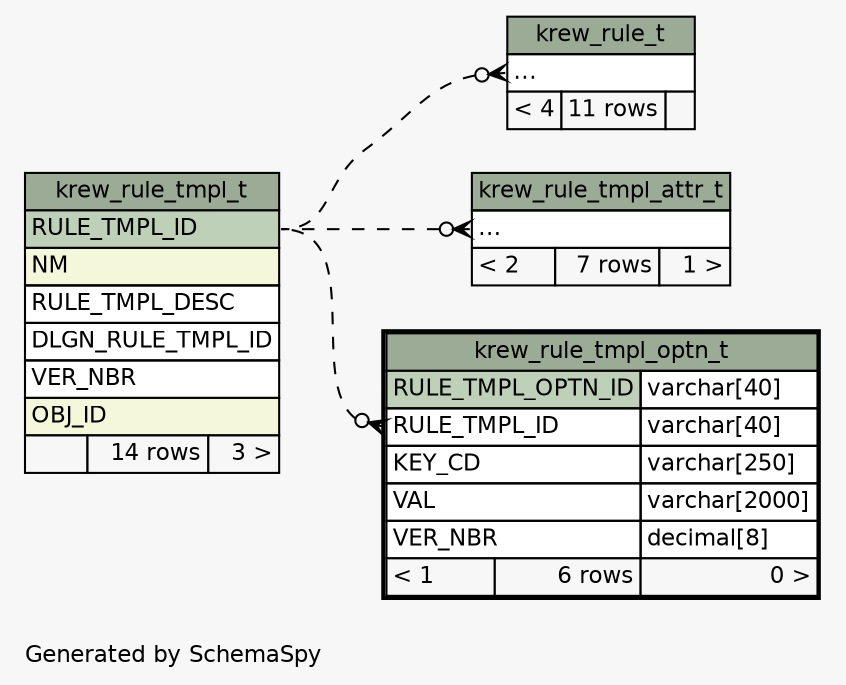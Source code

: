 // dot 2.28.0 on Mac OS X 10.7.2
// SchemaSpy rev 590
digraph "impliedTwoDegreesRelationshipsDiagram" {
  graph [
    rankdir="RL"
    bgcolor="#f7f7f7"
    label="\nGenerated by SchemaSpy"
    labeljust="l"
    nodesep="0.18"
    ranksep="0.46"
    fontname="Helvetica"
    fontsize="11"
  ];
  node [
    fontname="Helvetica"
    fontsize="11"
    shape="plaintext"
  ];
  edge [
    arrowsize="0.8"
  ];
  "krew_rule_t":"elipses":w -> "krew_rule_tmpl_t":"RULE_TMPL_ID":e [arrowhead=none dir=back arrowtail=crowodot style=dashed];
  "krew_rule_tmpl_attr_t":"elipses":w -> "krew_rule_tmpl_t":"RULE_TMPL_ID":e [arrowhead=none dir=back arrowtail=crowodot style=dashed];
  "krew_rule_tmpl_optn_t":"RULE_TMPL_ID":w -> "krew_rule_tmpl_t":"RULE_TMPL_ID":e [arrowhead=none dir=back arrowtail=crowodot style=dashed];
  "krew_rule_t" [
    label=<
    <TABLE BORDER="0" CELLBORDER="1" CELLSPACING="0" BGCOLOR="#ffffff">
      <TR><TD COLSPAN="3" BGCOLOR="#9bab96" ALIGN="CENTER">krew_rule_t</TD></TR>
      <TR><TD PORT="elipses" COLSPAN="3" ALIGN="LEFT">...</TD></TR>
      <TR><TD ALIGN="LEFT" BGCOLOR="#f7f7f7">&lt; 4</TD><TD ALIGN="RIGHT" BGCOLOR="#f7f7f7">11 rows</TD><TD ALIGN="RIGHT" BGCOLOR="#f7f7f7">  </TD></TR>
    </TABLE>>
    URL="krew_rule_t.html"
    tooltip="krew_rule_t"
  ];
  "krew_rule_tmpl_attr_t" [
    label=<
    <TABLE BORDER="0" CELLBORDER="1" CELLSPACING="0" BGCOLOR="#ffffff">
      <TR><TD COLSPAN="3" BGCOLOR="#9bab96" ALIGN="CENTER">krew_rule_tmpl_attr_t</TD></TR>
      <TR><TD PORT="elipses" COLSPAN="3" ALIGN="LEFT">...</TD></TR>
      <TR><TD ALIGN="LEFT" BGCOLOR="#f7f7f7">&lt; 2</TD><TD ALIGN="RIGHT" BGCOLOR="#f7f7f7">7 rows</TD><TD ALIGN="RIGHT" BGCOLOR="#f7f7f7">1 &gt;</TD></TR>
    </TABLE>>
    URL="krew_rule_tmpl_attr_t.html"
    tooltip="krew_rule_tmpl_attr_t"
  ];
  "krew_rule_tmpl_optn_t" [
    label=<
    <TABLE BORDER="2" CELLBORDER="1" CELLSPACING="0" BGCOLOR="#ffffff">
      <TR><TD COLSPAN="3" BGCOLOR="#9bab96" ALIGN="CENTER">krew_rule_tmpl_optn_t</TD></TR>
      <TR><TD PORT="RULE_TMPL_OPTN_ID" COLSPAN="2" BGCOLOR="#bed1b8" ALIGN="LEFT">RULE_TMPL_OPTN_ID</TD><TD PORT="RULE_TMPL_OPTN_ID.type" ALIGN="LEFT">varchar[40]</TD></TR>
      <TR><TD PORT="RULE_TMPL_ID" COLSPAN="2" ALIGN="LEFT">RULE_TMPL_ID</TD><TD PORT="RULE_TMPL_ID.type" ALIGN="LEFT">varchar[40]</TD></TR>
      <TR><TD PORT="KEY_CD" COLSPAN="2" ALIGN="LEFT">KEY_CD</TD><TD PORT="KEY_CD.type" ALIGN="LEFT">varchar[250]</TD></TR>
      <TR><TD PORT="VAL" COLSPAN="2" ALIGN="LEFT">VAL</TD><TD PORT="VAL.type" ALIGN="LEFT">varchar[2000]</TD></TR>
      <TR><TD PORT="VER_NBR" COLSPAN="2" ALIGN="LEFT">VER_NBR</TD><TD PORT="VER_NBR.type" ALIGN="LEFT">decimal[8]</TD></TR>
      <TR><TD ALIGN="LEFT" BGCOLOR="#f7f7f7">&lt; 1</TD><TD ALIGN="RIGHT" BGCOLOR="#f7f7f7">6 rows</TD><TD ALIGN="RIGHT" BGCOLOR="#f7f7f7">0 &gt;</TD></TR>
    </TABLE>>
    URL="krew_rule_tmpl_optn_t.html"
    tooltip="krew_rule_tmpl_optn_t"
  ];
  "krew_rule_tmpl_t" [
    label=<
    <TABLE BORDER="0" CELLBORDER="1" CELLSPACING="0" BGCOLOR="#ffffff">
      <TR><TD COLSPAN="3" BGCOLOR="#9bab96" ALIGN="CENTER">krew_rule_tmpl_t</TD></TR>
      <TR><TD PORT="RULE_TMPL_ID" COLSPAN="3" BGCOLOR="#bed1b8" ALIGN="LEFT">RULE_TMPL_ID</TD></TR>
      <TR><TD PORT="NM" COLSPAN="3" BGCOLOR="#f4f7da" ALIGN="LEFT">NM</TD></TR>
      <TR><TD PORT="RULE_TMPL_DESC" COLSPAN="3" ALIGN="LEFT">RULE_TMPL_DESC</TD></TR>
      <TR><TD PORT="DLGN_RULE_TMPL_ID" COLSPAN="3" ALIGN="LEFT">DLGN_RULE_TMPL_ID</TD></TR>
      <TR><TD PORT="VER_NBR" COLSPAN="3" ALIGN="LEFT">VER_NBR</TD></TR>
      <TR><TD PORT="OBJ_ID" COLSPAN="3" BGCOLOR="#f4f7da" ALIGN="LEFT">OBJ_ID</TD></TR>
      <TR><TD ALIGN="LEFT" BGCOLOR="#f7f7f7">  </TD><TD ALIGN="RIGHT" BGCOLOR="#f7f7f7">14 rows</TD><TD ALIGN="RIGHT" BGCOLOR="#f7f7f7">3 &gt;</TD></TR>
    </TABLE>>
    URL="krew_rule_tmpl_t.html"
    tooltip="krew_rule_tmpl_t"
  ];
}
